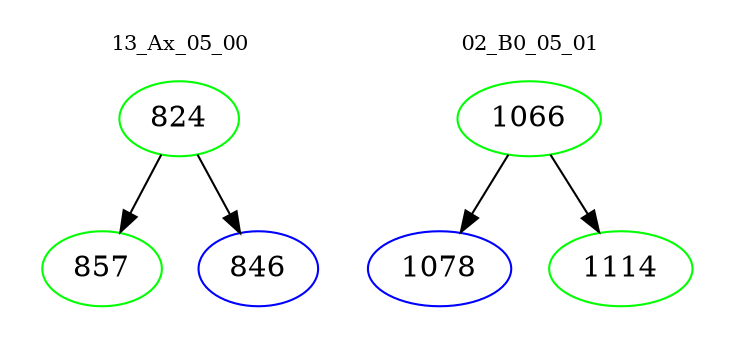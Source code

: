 digraph{
subgraph cluster_0 {
color = white
label = "13_Ax_05_00";
fontsize=10;
T0_824 [label="824", color="green"]
T0_824 -> T0_857 [color="black"]
T0_857 [label="857", color="green"]
T0_824 -> T0_846 [color="black"]
T0_846 [label="846", color="blue"]
}
subgraph cluster_1 {
color = white
label = "02_B0_05_01";
fontsize=10;
T1_1066 [label="1066", color="green"]
T1_1066 -> T1_1078 [color="black"]
T1_1078 [label="1078", color="blue"]
T1_1066 -> T1_1114 [color="black"]
T1_1114 [label="1114", color="green"]
}
}
